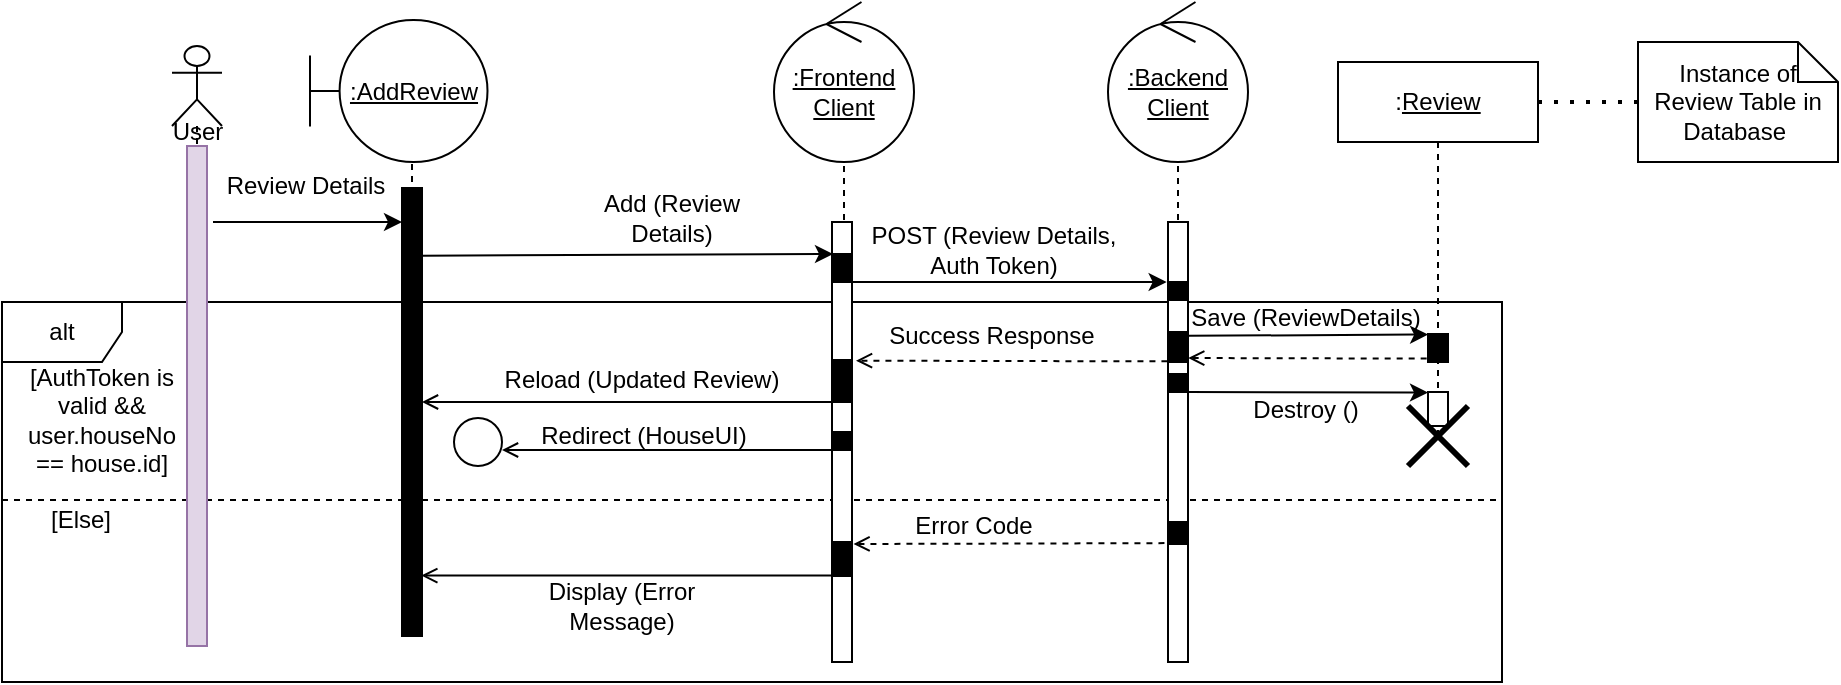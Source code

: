 <mxfile version="17.4.2" type="device"><diagram id="MIpJbKZCCXrKVAlE9q_T" name="Page-1"><mxGraphModel dx="1296" dy="1018" grid="1" gridSize="10" guides="1" tooltips="1" connect="1" arrows="1" fold="1" page="1" pageScale="1" pageWidth="850" pageHeight="1100" math="0" shadow="0"><root><mxCell id="0"/><mxCell id="1" parent="0"/><mxCell id="_CUxs6TRnCV8gBITWxEh-52" value="" style="shape=umlLifeline;participant=umlControl;perimeter=lifelinePerimeter;whiteSpace=wrap;html=1;container=1;collapsible=0;recursiveResize=0;verticalAlign=top;spacingTop=36;outlineConnect=0;fillColor=#FFFFFF;" parent="1" vertex="1"><mxGeometry x="578" y="80" width="60" height="300" as="geometry"/></mxCell><mxCell id="_CUxs6TRnCV8gBITWxEh-53" value="&lt;u&gt;:Backend&lt;br&gt;Client&lt;/u&gt;" style="ellipse;shape=umlControl;whiteSpace=wrap;html=1;fillColor=#FFFFFF;" parent="_CUxs6TRnCV8gBITWxEh-52" vertex="1"><mxGeometry x="-5" y="-30" width="70" height="80" as="geometry"/></mxCell><mxCell id="_CUxs6TRnCV8gBITWxEh-50" value="" style="shape=umlLifeline;participant=umlControl;perimeter=lifelinePerimeter;whiteSpace=wrap;html=1;container=1;collapsible=0;recursiveResize=0;verticalAlign=top;spacingTop=36;outlineConnect=0;fillColor=#FFFFFF;" parent="1" vertex="1"><mxGeometry x="411" y="80" width="60" height="300" as="geometry"/></mxCell><mxCell id="_CUxs6TRnCV8gBITWxEh-49" value="&lt;u&gt;:Frontend&lt;br&gt;Client&lt;/u&gt;" style="ellipse;shape=umlControl;whiteSpace=wrap;html=1;fillColor=#FFFFFF;" parent="_CUxs6TRnCV8gBITWxEh-50" vertex="1"><mxGeometry x="-5" y="-30" width="70" height="80" as="geometry"/></mxCell><mxCell id="_CUxs6TRnCV8gBITWxEh-4" value="" style="endArrow=classic;html=1;rounded=0;exitX=1.3;exitY=0.152;exitDx=0;exitDy=0;exitPerimeter=0;" parent="1" source="_CUxs6TRnCV8gBITWxEh-19" edge="1"><mxGeometry width="50" height="50" relative="1" as="geometry"><mxPoint x="130" y="170" as="sourcePoint"/><mxPoint x="220.0" y="160.0" as="targetPoint"/></mxGeometry></mxCell><mxCell id="KhDxWJ5JsTdzf5pxd7cd-9" value="alt" style="shape=umlFrame;whiteSpace=wrap;html=1;" parent="1" vertex="1"><mxGeometry x="20" y="200" width="750" height="190" as="geometry"/></mxCell><mxCell id="KhDxWJ5JsTdzf5pxd7cd-17" value="" style="endArrow=open;html=1;rounded=0;endFill=0;entryX=1.2;entryY=0.663;entryDx=0;entryDy=0;entryPerimeter=0;dashed=1;exitX=-0.178;exitY=0.96;exitDx=0;exitDy=0;exitPerimeter=0;" parent="1" source="_CUxs6TRnCV8gBITWxEh-12" edge="1"><mxGeometry width="50" height="50" relative="1" as="geometry"><mxPoint x="658.25" y="321.0" as="sourcePoint"/><mxPoint x="445.75" y="321.0" as="targetPoint"/></mxGeometry></mxCell><mxCell id="KhDxWJ5JsTdzf5pxd7cd-10" value="" style="endArrow=open;html=1;rounded=0;endFill=0;" parent="1" target="0Rs5ef374-KKTqK2Qocw-8" edge="1"><mxGeometry width="50" height="50" relative="1" as="geometry"><mxPoint x="440" y="250" as="sourcePoint"/><mxPoint x="247.5" y="250.0" as="targetPoint"/></mxGeometry></mxCell><mxCell id="KhDxWJ5JsTdzf5pxd7cd-7" value="" style="endArrow=open;html=1;rounded=0;endFill=0;entryX=1.2;entryY=0.663;entryDx=0;entryDy=0;entryPerimeter=0;dashed=1;exitX=-0.028;exitY=0.979;exitDx=0;exitDy=0;exitPerimeter=0;" parent="1" source="_CUxs6TRnCV8gBITWxEh-32" edge="1"><mxGeometry width="50" height="50" relative="1" as="geometry"><mxPoint x="659.5" y="229.34" as="sourcePoint"/><mxPoint x="447" y="229.34" as="targetPoint"/></mxGeometry></mxCell><mxCell id="KhDxWJ5JsTdzf5pxd7cd-5" value="" style="endArrow=classic;html=1;rounded=0;endFill=1;entryX=-0.067;entryY=0;entryDx=0;entryDy=0;entryPerimeter=0;" parent="1" target="_CUxs6TRnCV8gBITWxEh-31" edge="1"><mxGeometry width="50" height="50" relative="1" as="geometry"><mxPoint x="439.997" y="190" as="sourcePoint"/><mxPoint x="655" y="190" as="targetPoint"/></mxGeometry></mxCell><mxCell id="0Rs5ef374-KKTqK2Qocw-11" value="" style="endArrow=classic;html=1;rounded=0;exitX=0.956;exitY=0.156;exitDx=0;exitDy=0;exitPerimeter=0;" parent="1" edge="1"><mxGeometry width="50" height="50" relative="1" as="geometry"><mxPoint x="229.56" y="176.824" as="sourcePoint"/><mxPoint x="435.5" y="176.0" as="targetPoint"/></mxGeometry></mxCell><mxCell id="KhDxWJ5JsTdzf5pxd7cd-1" value="Add (Review Details)" style="text;html=1;strokeColor=none;fillColor=none;align=center;verticalAlign=middle;whiteSpace=wrap;rounded=0;" parent="1" vertex="1"><mxGeometry x="310" y="143" width="90" height="30" as="geometry"/></mxCell><mxCell id="KhDxWJ5JsTdzf5pxd7cd-4" value="POST (Review Details, Auth Token)" style="text;html=1;strokeColor=none;fillColor=none;align=center;verticalAlign=middle;whiteSpace=wrap;rounded=0;" parent="1" vertex="1"><mxGeometry x="446" y="159" width="140" height="30" as="geometry"/></mxCell><mxCell id="KhDxWJ5JsTdzf5pxd7cd-8" value="Success Response" style="text;html=1;strokeColor=none;fillColor=none;align=center;verticalAlign=middle;whiteSpace=wrap;rounded=0;" parent="1" vertex="1"><mxGeometry x="455" y="202" width="120" height="30" as="geometry"/></mxCell><mxCell id="KhDxWJ5JsTdzf5pxd7cd-11" value="Reload (Updated Review)" style="text;html=1;strokeColor=none;fillColor=none;align=center;verticalAlign=middle;whiteSpace=wrap;rounded=0;" parent="1" vertex="1"><mxGeometry x="270" y="224" width="140" height="30" as="geometry"/></mxCell><mxCell id="KhDxWJ5JsTdzf5pxd7cd-14" value="" style="line;strokeWidth=1;fillColor=none;align=left;verticalAlign=middle;spacingTop=-1;spacingLeft=3;spacingRight=3;rotatable=0;labelPosition=right;points=[];portConstraint=eastwest;dashed=1;" parent="1" vertex="1"><mxGeometry x="20" y="295" width="749" height="8" as="geometry"/></mxCell><mxCell id="KhDxWJ5JsTdzf5pxd7cd-15" value="[AuthToken is valid &amp;amp;&amp;amp; user.houseNo == house.id]" style="text;html=1;strokeColor=none;fillColor=none;align=center;verticalAlign=middle;whiteSpace=wrap;rounded=0;" parent="1" vertex="1"><mxGeometry x="30" y="244" width="80" height="30" as="geometry"/></mxCell><mxCell id="KhDxWJ5JsTdzf5pxd7cd-16" value="[Else]" style="text;html=1;strokeColor=none;fillColor=none;align=center;verticalAlign=middle;whiteSpace=wrap;rounded=0;" parent="1" vertex="1"><mxGeometry x="22" y="294" width="75" height="30" as="geometry"/></mxCell><mxCell id="KhDxWJ5JsTdzf5pxd7cd-18" value="Error Code" style="text;html=1;strokeColor=none;fillColor=none;align=center;verticalAlign=middle;whiteSpace=wrap;rounded=0;" parent="1" vertex="1"><mxGeometry x="446" y="297" width="120" height="30" as="geometry"/></mxCell><mxCell id="KhDxWJ5JsTdzf5pxd7cd-19" value="" style="endArrow=open;html=1;rounded=0;endFill=0;entryX=0.964;entryY=0.945;entryDx=0;entryDy=0;entryPerimeter=0;" parent="1" edge="1"><mxGeometry width="50" height="50" relative="1" as="geometry"><mxPoint x="435" y="336.78" as="sourcePoint"/><mxPoint x="229.64" y="336.78" as="targetPoint"/></mxGeometry></mxCell><mxCell id="KhDxWJ5JsTdzf5pxd7cd-20" value="Display (Error Message)" style="text;html=1;strokeColor=none;fillColor=none;align=center;verticalAlign=middle;whiteSpace=wrap;rounded=0;" parent="1" vertex="1"><mxGeometry x="270" y="337" width="120" height="30" as="geometry"/></mxCell><mxCell id="_CUxs6TRnCV8gBITWxEh-3" value="Review Details" style="text;html=1;strokeColor=none;fillColor=none;align=center;verticalAlign=middle;whiteSpace=wrap;rounded=0;" parent="1" vertex="1"><mxGeometry x="127.0" y="127" width="90" height="30" as="geometry"/></mxCell><mxCell id="_CUxs6TRnCV8gBITWxEh-7" value=":" style="shape=umlLifeline;participant=umlBoundary;perimeter=lifelinePerimeter;whiteSpace=wrap;html=1;container=1;collapsible=0;recursiveResize=0;verticalAlign=top;spacingTop=36;outlineConnect=0;" parent="1" vertex="1"><mxGeometry x="200" y="67" width="50" height="300" as="geometry"/></mxCell><mxCell id="0Rs5ef374-KKTqK2Qocw-8" value="" style="html=1;points=[];perimeter=orthogonalPerimeter;" parent="_CUxs6TRnCV8gBITWxEh-7" vertex="1"><mxGeometry x="20" y="76" width="10" height="204" as="geometry"/></mxCell><mxCell id="_CUxs6TRnCV8gBITWxEh-9" value="" style="html=1;points=[];perimeter=orthogonalPerimeter;fillColor=#000000;" parent="_CUxs6TRnCV8gBITWxEh-7" vertex="1"><mxGeometry x="20" y="93" width="10" height="17" as="geometry"/></mxCell><mxCell id="_CUxs6TRnCV8gBITWxEh-14" value="" style="html=1;points=[];perimeter=orthogonalPerimeter;fillColor=#000000;" parent="_CUxs6TRnCV8gBITWxEh-7" vertex="1"><mxGeometry x="20" y="77" width="10" height="223" as="geometry"/></mxCell><mxCell id="_CUxs6TRnCV8gBITWxEh-8" value="&lt;u&gt;:AddReview&lt;/u&gt;" style="shape=umlBoundary;whiteSpace=wrap;html=1;" parent="1" vertex="1"><mxGeometry x="174" y="59" width="88.75" height="71" as="geometry"/></mxCell><mxCell id="_CUxs6TRnCV8gBITWxEh-18" value="" style="shape=umlLifeline;participant=umlActor;perimeter=lifelinePerimeter;whiteSpace=wrap;html=1;container=1;collapsible=0;recursiveResize=0;verticalAlign=top;spacingTop=36;outlineConnect=0;fillColor=#FFFFFF;" parent="1" vertex="1"><mxGeometry x="105" y="72" width="25" height="300" as="geometry"/></mxCell><mxCell id="_CUxs6TRnCV8gBITWxEh-19" value="" style="html=1;points=[];perimeter=orthogonalPerimeter;fillColor=#e1d5e7;strokeColor=#9673a6;" parent="_CUxs6TRnCV8gBITWxEh-18" vertex="1"><mxGeometry x="7.5" y="50" width="10" height="250" as="geometry"/></mxCell><mxCell id="_CUxs6TRnCV8gBITWxEh-20" value="User" style="text;html=1;strokeColor=none;fillColor=none;align=center;verticalAlign=middle;whiteSpace=wrap;rounded=0;" parent="_CUxs6TRnCV8gBITWxEh-18" vertex="1"><mxGeometry x="-2.5" y="28" width="30" height="30" as="geometry"/></mxCell><mxCell id="_CUxs6TRnCV8gBITWxEh-24" value=":&lt;u&gt;Review&lt;/u&gt;" style="shape=umlLifeline;perimeter=lifelinePerimeter;whiteSpace=wrap;html=1;container=1;collapsible=0;recursiveResize=0;outlineConnect=0;" parent="1" vertex="1"><mxGeometry x="688" y="80" width="100" height="190" as="geometry"/></mxCell><mxCell id="_CUxs6TRnCV8gBITWxEh-30" value="" style="html=1;points=[];perimeter=orthogonalPerimeter;fillColor=#FFFFFF;" parent="_CUxs6TRnCV8gBITWxEh-24" vertex="1"><mxGeometry x="45" y="165" width="10" height="17" as="geometry"/></mxCell><mxCell id="_CUxs6TRnCV8gBITWxEh-37" value="" style="endArrow=none;html=1;rounded=0;endFill=0;exitX=1.014;exitY=0.127;exitDx=0;exitDy=0;exitPerimeter=0;entryX=0.004;entryY=0.085;entryDx=0;entryDy=0;entryPerimeter=0;startArrow=open;startFill=0;dashed=1;" parent="_CUxs6TRnCV8gBITWxEh-24" edge="1"><mxGeometry width="50" height="50" relative="1" as="geometry"><mxPoint x="-74.9" y="148.003" as="sourcePoint"/><mxPoint x="45" y="148.305" as="targetPoint"/></mxGeometry></mxCell><mxCell id="_CUxs6TRnCV8gBITWxEh-38" value="" style="html=1;points=[];perimeter=orthogonalPerimeter;fillColor=#000000;" parent="_CUxs6TRnCV8gBITWxEh-24" vertex="1"><mxGeometry x="45" y="136" width="10" height="14" as="geometry"/></mxCell><mxCell id="_CUxs6TRnCV8gBITWxEh-47" value="" style="endArrow=classic;html=1;rounded=0;endFill=1;exitX=1.014;exitY=0.127;exitDx=0;exitDy=0;exitPerimeter=0;entryX=0.004;entryY=0.085;entryDx=0;entryDy=0;entryPerimeter=0;startArrow=none;startFill=0;" parent="_CUxs6TRnCV8gBITWxEh-24" edge="1"><mxGeometry width="50" height="50" relative="1" as="geometry"><mxPoint x="-74.9" y="165.003" as="sourcePoint"/><mxPoint x="45" y="165.305" as="targetPoint"/></mxGeometry></mxCell><mxCell id="_CUxs6TRnCV8gBITWxEh-29" value="" style="shape=umlDestroy;whiteSpace=wrap;html=1;strokeWidth=3;fillColor=#FFFFFF;" parent="1" vertex="1"><mxGeometry x="723" y="252" width="30" height="30" as="geometry"/></mxCell><mxCell id="_CUxs6TRnCV8gBITWxEh-33" value="" style="endArrow=classic;html=1;rounded=0;endFill=1;exitX=1.014;exitY=0.127;exitDx=0;exitDy=0;exitPerimeter=0;entryX=0.004;entryY=0.085;entryDx=0;entryDy=0;entryPerimeter=0;" parent="1" source="_CUxs6TRnCV8gBITWxEh-32" edge="1"><mxGeometry width="50" height="50" relative="1" as="geometry"><mxPoint x="517.997" y="210" as="sourcePoint"/><mxPoint x="733.04" y="216.275" as="targetPoint"/></mxGeometry></mxCell><mxCell id="_CUxs6TRnCV8gBITWxEh-34" value="Save (ReviewDetails)" style="text;html=1;strokeColor=none;fillColor=none;align=center;verticalAlign=middle;whiteSpace=wrap;rounded=0;" parent="1" vertex="1"><mxGeometry x="612" y="198" width="120" height="20" as="geometry"/></mxCell><mxCell id="_CUxs6TRnCV8gBITWxEh-41" value="Instance of &lt;br&gt;Review Table in Database&amp;nbsp;" style="shape=note;size=20;whiteSpace=wrap;html=1;fillColor=#FFFFFF;padding=3;" parent="1" vertex="1"><mxGeometry x="838" y="70" width="100" height="60" as="geometry"/></mxCell><mxCell id="_CUxs6TRnCV8gBITWxEh-42" value="" style="endArrow=none;dashed=1;html=1;dashPattern=1 3;strokeWidth=2;rounded=0;exitX=0;exitY=0.5;exitDx=0;exitDy=0;exitPerimeter=0;" parent="1" source="_CUxs6TRnCV8gBITWxEh-41" edge="1"><mxGeometry width="50" height="50" relative="1" as="geometry"><mxPoint x="936" y="270" as="sourcePoint"/><mxPoint x="786" y="100" as="targetPoint"/></mxGeometry></mxCell><mxCell id="_CUxs6TRnCV8gBITWxEh-48" value="Destroy ()" style="text;html=1;strokeColor=none;fillColor=none;align=center;verticalAlign=middle;whiteSpace=wrap;rounded=0;" parent="1" vertex="1"><mxGeometry x="612" y="244" width="120" height="20" as="geometry"/></mxCell><mxCell id="0Rs5ef374-KKTqK2Qocw-10" value="" style="html=1;points=[];perimeter=orthogonalPerimeter;" parent="1" vertex="1"><mxGeometry x="435" y="160" width="10" height="220" as="geometry"/></mxCell><mxCell id="_CUxs6TRnCV8gBITWxEh-10" value="" style="html=1;points=[];perimeter=orthogonalPerimeter;fillColor=#000000;" parent="1" vertex="1"><mxGeometry x="435" y="176" width="10" height="14" as="geometry"/></mxCell><mxCell id="_CUxs6TRnCV8gBITWxEh-13" value="" style="html=1;points=[];perimeter=orthogonalPerimeter;fillColor=#000000;" parent="1" vertex="1"><mxGeometry x="435" y="320" width="10" height="17" as="geometry"/></mxCell><mxCell id="_CUxs6TRnCV8gBITWxEh-23" value="" style="html=1;points=[];perimeter=orthogonalPerimeter;fillColor=#000000;" parent="1" vertex="1"><mxGeometry x="435" y="229" width="10" height="21" as="geometry"/></mxCell><mxCell id="KhDxWJ5JsTdzf5pxd7cd-6" value="" style="html=1;points=[];perimeter=orthogonalPerimeter;" parent="1" vertex="1"><mxGeometry x="603" y="160" width="10" height="220" as="geometry"/></mxCell><mxCell id="_CUxs6TRnCV8gBITWxEh-12" value="" style="html=1;points=[];perimeter=orthogonalPerimeter;fillColor=#000000;" parent="1" vertex="1"><mxGeometry x="603" y="310" width="10" height="11" as="geometry"/></mxCell><mxCell id="_CUxs6TRnCV8gBITWxEh-31" value="" style="html=1;points=[];perimeter=orthogonalPerimeter;fillColor=#000000;" parent="1" vertex="1"><mxGeometry x="603" y="190" width="10" height="9" as="geometry"/></mxCell><mxCell id="_CUxs6TRnCV8gBITWxEh-32" value="" style="html=1;points=[];perimeter=orthogonalPerimeter;fillColor=#000000;" parent="1" vertex="1"><mxGeometry x="603" y="215" width="10" height="15" as="geometry"/></mxCell><mxCell id="_CUxs6TRnCV8gBITWxEh-45" value="" style="html=1;points=[];perimeter=orthogonalPerimeter;fillColor=#000000;" parent="1" vertex="1"><mxGeometry x="603" y="236" width="10" height="9" as="geometry"/></mxCell><mxCell id="l6q0KocsMfGfNuCa9cs5-1" value="" style="html=1;points=[];perimeter=orthogonalPerimeter;fillColor=#000000;" parent="1" vertex="1"><mxGeometry x="435" y="265" width="10" height="9" as="geometry"/></mxCell><mxCell id="l6q0KocsMfGfNuCa9cs5-2" value="" style="endArrow=open;html=1;rounded=0;endFill=0;" parent="1" edge="1"><mxGeometry width="50" height="50" relative="1" as="geometry"><mxPoint x="440" y="274" as="sourcePoint"/><mxPoint x="270" y="274" as="targetPoint"/></mxGeometry></mxCell><mxCell id="l6q0KocsMfGfNuCa9cs5-3" value="Redirect (HouseUI)" style="text;html=1;strokeColor=none;fillColor=none;align=center;verticalAlign=middle;whiteSpace=wrap;rounded=0;" parent="1" vertex="1"><mxGeometry x="271" y="252" width="140" height="30" as="geometry"/></mxCell><mxCell id="OPaWmRd0F0MgD1WBouap-1" value="" style="ellipse;whiteSpace=wrap;html=1;aspect=fixed;" parent="1" vertex="1"><mxGeometry x="246" y="258" width="24" height="24" as="geometry"/></mxCell></root></mxGraphModel></diagram></mxfile>